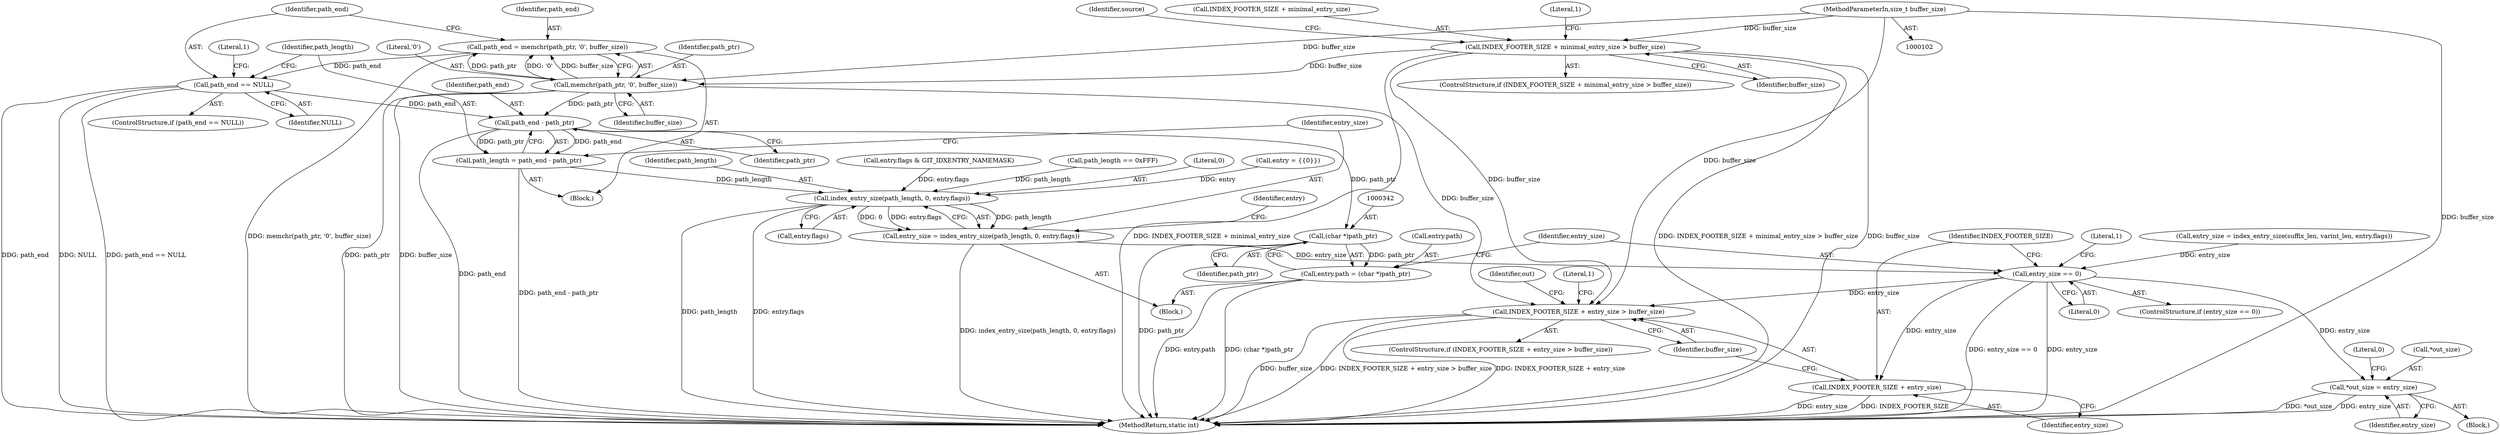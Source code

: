 digraph "0_libgit2_3db1af1f370295ad5355b8f64b865a2a357bcac0@API" {
"1000311" [label="(Call,path_end = memchr(path_ptr, '\0', buffer_size))"];
"1000313" [label="(Call,memchr(path_ptr, '\0', buffer_size))"];
"1000130" [label="(Call,INDEX_FOOTER_SIZE + minimal_entry_size > buffer_size)"];
"1000107" [label="(MethodParameterIn,size_t buffer_size)"];
"1000318" [label="(Call,path_end == NULL)"];
"1000326" [label="(Call,path_end - path_ptr)"];
"1000324" [label="(Call,path_length = path_end - path_ptr)"];
"1000331" [label="(Call,index_entry_size(path_length, 0, entry.flags))"];
"1000329" [label="(Call,entry_size = index_entry_size(path_length, 0, entry.flags))"];
"1000437" [label="(Call,entry_size == 0)"];
"1000444" [label="(Call,INDEX_FOOTER_SIZE + entry_size > buffer_size)"];
"1000445" [label="(Call,INDEX_FOOTER_SIZE + entry_size)"];
"1000468" [label="(Call,*out_size = entry_size)"];
"1000341" [label="(Call,(char *)path_ptr)"];
"1000337" [label="(Call,entry.path = (char *)path_ptr)"];
"1000306" [label="(Call,path_length == 0xFFF)"];
"1000447" [label="(Identifier,entry_size)"];
"1000333" [label="(Literal,0)"];
"1000448" [label="(Identifier,buffer_size)"];
"1000438" [label="(Identifier,entry_size)"];
"1000316" [label="(Identifier,buffer_size)"];
"1000309" [label="(Block,)"];
"1000315" [label="(Literal,'\0')"];
"1000443" [label="(ControlStructure,if (INDEX_FOOTER_SIZE + entry_size > buffer_size))"];
"1000451" [label="(Literal,1)"];
"1000318" [label="(Call,path_end == NULL)"];
"1000331" [label="(Call,index_entry_size(path_length, 0, entry.flags))"];
"1000330" [label="(Identifier,entry_size)"];
"1000446" [label="(Identifier,INDEX_FOOTER_SIZE)"];
"1000325" [label="(Identifier,path_length)"];
"1000109" [label="(Block,)"];
"1000320" [label="(Identifier,NULL)"];
"1000328" [label="(Identifier,path_ptr)"];
"1000327" [label="(Identifier,path_end)"];
"1000311" [label="(Call,path_end = memchr(path_ptr, '\0', buffer_size))"];
"1000323" [label="(Literal,1)"];
"1000140" [label="(Identifier,source)"];
"1000317" [label="(ControlStructure,if (path_end == NULL))"];
"1000471" [label="(Identifier,entry_size)"];
"1000437" [label="(Call,entry_size == 0)"];
"1000444" [label="(Call,INDEX_FOOTER_SIZE + entry_size > buffer_size)"];
"1000313" [label="(Call,memchr(path_ptr, '\0', buffer_size))"];
"1000324" [label="(Call,path_length = path_end - path_ptr)"];
"1000473" [label="(Literal,0)"];
"1000334" [label="(Call,entry.flags)"];
"1000131" [label="(Call,INDEX_FOOTER_SIZE + minimal_entry_size)"];
"1000442" [label="(Literal,1)"];
"1000337" [label="(Call,entry.path = (char *)path_ptr)"];
"1000107" [label="(MethodParameterIn,size_t buffer_size)"];
"1000439" [label="(Literal,0)"];
"1000326" [label="(Call,path_end - path_ptr)"];
"1000137" [label="(Literal,1)"];
"1000329" [label="(Call,entry_size = index_entry_size(path_length, 0, entry.flags))"];
"1000436" [label="(ControlStructure,if (entry_size == 0))"];
"1000455" [label="(Identifier,out)"];
"1000341" [label="(Call,(char *)path_ptr)"];
"1000115" [label="(Call,entry = {{0}})"];
"1000319" [label="(Identifier,path_end)"];
"1000332" [label="(Identifier,path_length)"];
"1000343" [label="(Identifier,path_ptr)"];
"1000445" [label="(Call,INDEX_FOOTER_SIZE + entry_size)"];
"1000338" [label="(Call,entry.path)"];
"1000474" [label="(MethodReturn,static int)"];
"1000468" [label="(Call,*out_size = entry_size)"];
"1000130" [label="(Call,INDEX_FOOTER_SIZE + minimal_entry_size > buffer_size)"];
"1000297" [label="(Block,)"];
"1000129" [label="(ControlStructure,if (INDEX_FOOTER_SIZE + minimal_entry_size > buffer_size))"];
"1000469" [label="(Call,*out_size)"];
"1000134" [label="(Identifier,buffer_size)"];
"1000423" [label="(Call,entry_size = index_entry_size(suffix_len, varint_len, entry.flags))"];
"1000314" [label="(Identifier,path_ptr)"];
"1000312" [label="(Identifier,path_end)"];
"1000300" [label="(Call,entry.flags & GIT_IDXENTRY_NAMEMASK)"];
"1000339" [label="(Identifier,entry)"];
"1000311" -> "1000309"  [label="AST: "];
"1000311" -> "1000313"  [label="CFG: "];
"1000312" -> "1000311"  [label="AST: "];
"1000313" -> "1000311"  [label="AST: "];
"1000319" -> "1000311"  [label="CFG: "];
"1000311" -> "1000474"  [label="DDG: memchr(path_ptr, '\0', buffer_size)"];
"1000313" -> "1000311"  [label="DDG: path_ptr"];
"1000313" -> "1000311"  [label="DDG: '\0'"];
"1000313" -> "1000311"  [label="DDG: buffer_size"];
"1000311" -> "1000318"  [label="DDG: path_end"];
"1000313" -> "1000316"  [label="CFG: "];
"1000314" -> "1000313"  [label="AST: "];
"1000315" -> "1000313"  [label="AST: "];
"1000316" -> "1000313"  [label="AST: "];
"1000313" -> "1000474"  [label="DDG: buffer_size"];
"1000313" -> "1000474"  [label="DDG: path_ptr"];
"1000130" -> "1000313"  [label="DDG: buffer_size"];
"1000107" -> "1000313"  [label="DDG: buffer_size"];
"1000313" -> "1000326"  [label="DDG: path_ptr"];
"1000313" -> "1000444"  [label="DDG: buffer_size"];
"1000130" -> "1000129"  [label="AST: "];
"1000130" -> "1000134"  [label="CFG: "];
"1000131" -> "1000130"  [label="AST: "];
"1000134" -> "1000130"  [label="AST: "];
"1000137" -> "1000130"  [label="CFG: "];
"1000140" -> "1000130"  [label="CFG: "];
"1000130" -> "1000474"  [label="DDG: INDEX_FOOTER_SIZE + minimal_entry_size > buffer_size"];
"1000130" -> "1000474"  [label="DDG: buffer_size"];
"1000130" -> "1000474"  [label="DDG: INDEX_FOOTER_SIZE + minimal_entry_size"];
"1000107" -> "1000130"  [label="DDG: buffer_size"];
"1000130" -> "1000444"  [label="DDG: buffer_size"];
"1000107" -> "1000102"  [label="AST: "];
"1000107" -> "1000474"  [label="DDG: buffer_size"];
"1000107" -> "1000444"  [label="DDG: buffer_size"];
"1000318" -> "1000317"  [label="AST: "];
"1000318" -> "1000320"  [label="CFG: "];
"1000319" -> "1000318"  [label="AST: "];
"1000320" -> "1000318"  [label="AST: "];
"1000323" -> "1000318"  [label="CFG: "];
"1000325" -> "1000318"  [label="CFG: "];
"1000318" -> "1000474"  [label="DDG: path_end == NULL"];
"1000318" -> "1000474"  [label="DDG: path_end"];
"1000318" -> "1000474"  [label="DDG: NULL"];
"1000318" -> "1000326"  [label="DDG: path_end"];
"1000326" -> "1000324"  [label="AST: "];
"1000326" -> "1000328"  [label="CFG: "];
"1000327" -> "1000326"  [label="AST: "];
"1000328" -> "1000326"  [label="AST: "];
"1000324" -> "1000326"  [label="CFG: "];
"1000326" -> "1000474"  [label="DDG: path_end"];
"1000326" -> "1000324"  [label="DDG: path_end"];
"1000326" -> "1000324"  [label="DDG: path_ptr"];
"1000326" -> "1000341"  [label="DDG: path_ptr"];
"1000324" -> "1000309"  [label="AST: "];
"1000325" -> "1000324"  [label="AST: "];
"1000330" -> "1000324"  [label="CFG: "];
"1000324" -> "1000474"  [label="DDG: path_end - path_ptr"];
"1000324" -> "1000331"  [label="DDG: path_length"];
"1000331" -> "1000329"  [label="AST: "];
"1000331" -> "1000334"  [label="CFG: "];
"1000332" -> "1000331"  [label="AST: "];
"1000333" -> "1000331"  [label="AST: "];
"1000334" -> "1000331"  [label="AST: "];
"1000329" -> "1000331"  [label="CFG: "];
"1000331" -> "1000474"  [label="DDG: entry.flags"];
"1000331" -> "1000474"  [label="DDG: path_length"];
"1000331" -> "1000329"  [label="DDG: path_length"];
"1000331" -> "1000329"  [label="DDG: 0"];
"1000331" -> "1000329"  [label="DDG: entry.flags"];
"1000306" -> "1000331"  [label="DDG: path_length"];
"1000300" -> "1000331"  [label="DDG: entry.flags"];
"1000115" -> "1000331"  [label="DDG: entry"];
"1000329" -> "1000297"  [label="AST: "];
"1000330" -> "1000329"  [label="AST: "];
"1000339" -> "1000329"  [label="CFG: "];
"1000329" -> "1000474"  [label="DDG: index_entry_size(path_length, 0, entry.flags)"];
"1000329" -> "1000437"  [label="DDG: entry_size"];
"1000437" -> "1000436"  [label="AST: "];
"1000437" -> "1000439"  [label="CFG: "];
"1000438" -> "1000437"  [label="AST: "];
"1000439" -> "1000437"  [label="AST: "];
"1000442" -> "1000437"  [label="CFG: "];
"1000446" -> "1000437"  [label="CFG: "];
"1000437" -> "1000474"  [label="DDG: entry_size == 0"];
"1000437" -> "1000474"  [label="DDG: entry_size"];
"1000423" -> "1000437"  [label="DDG: entry_size"];
"1000437" -> "1000444"  [label="DDG: entry_size"];
"1000437" -> "1000445"  [label="DDG: entry_size"];
"1000437" -> "1000468"  [label="DDG: entry_size"];
"1000444" -> "1000443"  [label="AST: "];
"1000444" -> "1000448"  [label="CFG: "];
"1000445" -> "1000444"  [label="AST: "];
"1000448" -> "1000444"  [label="AST: "];
"1000451" -> "1000444"  [label="CFG: "];
"1000455" -> "1000444"  [label="CFG: "];
"1000444" -> "1000474"  [label="DDG: INDEX_FOOTER_SIZE + entry_size"];
"1000444" -> "1000474"  [label="DDG: buffer_size"];
"1000444" -> "1000474"  [label="DDG: INDEX_FOOTER_SIZE + entry_size > buffer_size"];
"1000445" -> "1000447"  [label="CFG: "];
"1000446" -> "1000445"  [label="AST: "];
"1000447" -> "1000445"  [label="AST: "];
"1000448" -> "1000445"  [label="CFG: "];
"1000445" -> "1000474"  [label="DDG: INDEX_FOOTER_SIZE"];
"1000445" -> "1000474"  [label="DDG: entry_size"];
"1000468" -> "1000109"  [label="AST: "];
"1000468" -> "1000471"  [label="CFG: "];
"1000469" -> "1000468"  [label="AST: "];
"1000471" -> "1000468"  [label="AST: "];
"1000473" -> "1000468"  [label="CFG: "];
"1000468" -> "1000474"  [label="DDG: *out_size"];
"1000468" -> "1000474"  [label="DDG: entry_size"];
"1000341" -> "1000337"  [label="AST: "];
"1000341" -> "1000343"  [label="CFG: "];
"1000342" -> "1000341"  [label="AST: "];
"1000343" -> "1000341"  [label="AST: "];
"1000337" -> "1000341"  [label="CFG: "];
"1000341" -> "1000474"  [label="DDG: path_ptr"];
"1000341" -> "1000337"  [label="DDG: path_ptr"];
"1000337" -> "1000297"  [label="AST: "];
"1000338" -> "1000337"  [label="AST: "];
"1000438" -> "1000337"  [label="CFG: "];
"1000337" -> "1000474"  [label="DDG: entry.path"];
"1000337" -> "1000474"  [label="DDG: (char *)path_ptr"];
}
